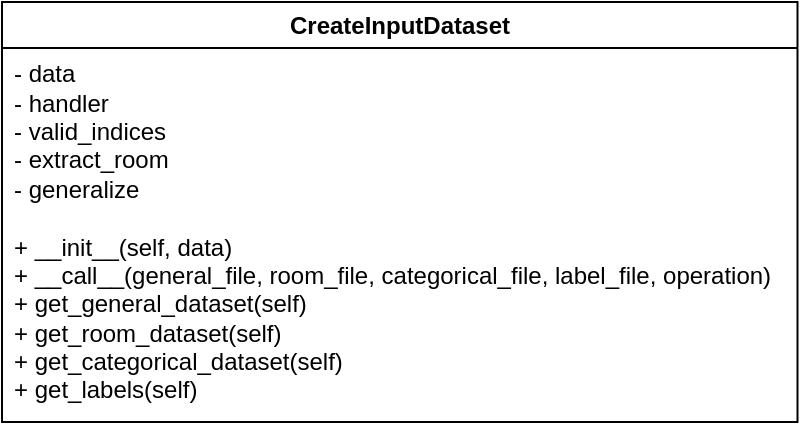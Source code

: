 <mxfile version="19.0.3" type="device"><diagram name="Page-1" id="e7e014a7-5840-1c2e-5031-d8a46d1fe8dd"><mxGraphModel dx="1018" dy="654" grid="1" gridSize="10" guides="1" tooltips="1" connect="1" arrows="1" fold="1" page="1" pageScale="1" pageWidth="1169" pageHeight="826" background="none" math="0" shadow="0"><root><mxCell id="0"/><mxCell id="1" parent="0"/><mxCell id="2" value="CreateInputDataset" style="swimlane;whiteSpace=wrap" parent="1" vertex="1"><mxGeometry x="90" y="110" width="397.75" height="210" as="geometry"/></mxCell><mxCell id="EMhW9fFEDD6l9ZczQEFB-41" value="- data&lt;br&gt;- handler&lt;br&gt;- valid_indices&lt;br&gt;- extract_room&lt;br&gt;- generalize&lt;br&gt;&lt;br&gt;+ __init__(self, data)&lt;br&gt;+ __call__(general_file, room_file, categorical_file, label_file, operation)&lt;br&gt;+ get_general_dataset(self)&lt;br&gt;+ get_room_dataset(self)&lt;br&gt;+ get_categorical_dataset(self)&lt;br&gt;+ get_labels(self)" style="text;html=1;align=left;verticalAlign=middle;resizable=0;points=[];autosize=1;strokeColor=none;fillColor=none;" parent="2" vertex="1"><mxGeometry x="3.88" y="30" width="390" height="170" as="geometry"/></mxCell></root></mxGraphModel></diagram></mxfile>